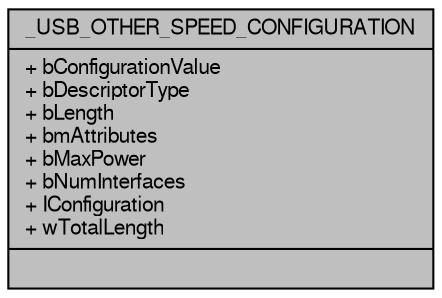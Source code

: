 digraph "_USB_OTHER_SPEED_CONFIGURATION"
{
  edge [fontname="FreeSans",fontsize="10",labelfontname="FreeSans",labelfontsize="10"];
  node [fontname="FreeSans",fontsize="10",shape=record];
  Node1 [label="{_USB_OTHER_SPEED_CONFIGURATION\n|+ bConfigurationValue\l+ bDescriptorType\l+ bLength\l+ bmAttributes\l+ bMaxPower\l+ bNumInterfaces\l+ IConfiguration\l+ wTotalLength\l|}",height=0.2,width=0.4,color="black", fillcolor="grey75", style="filled", fontcolor="black"];
}
